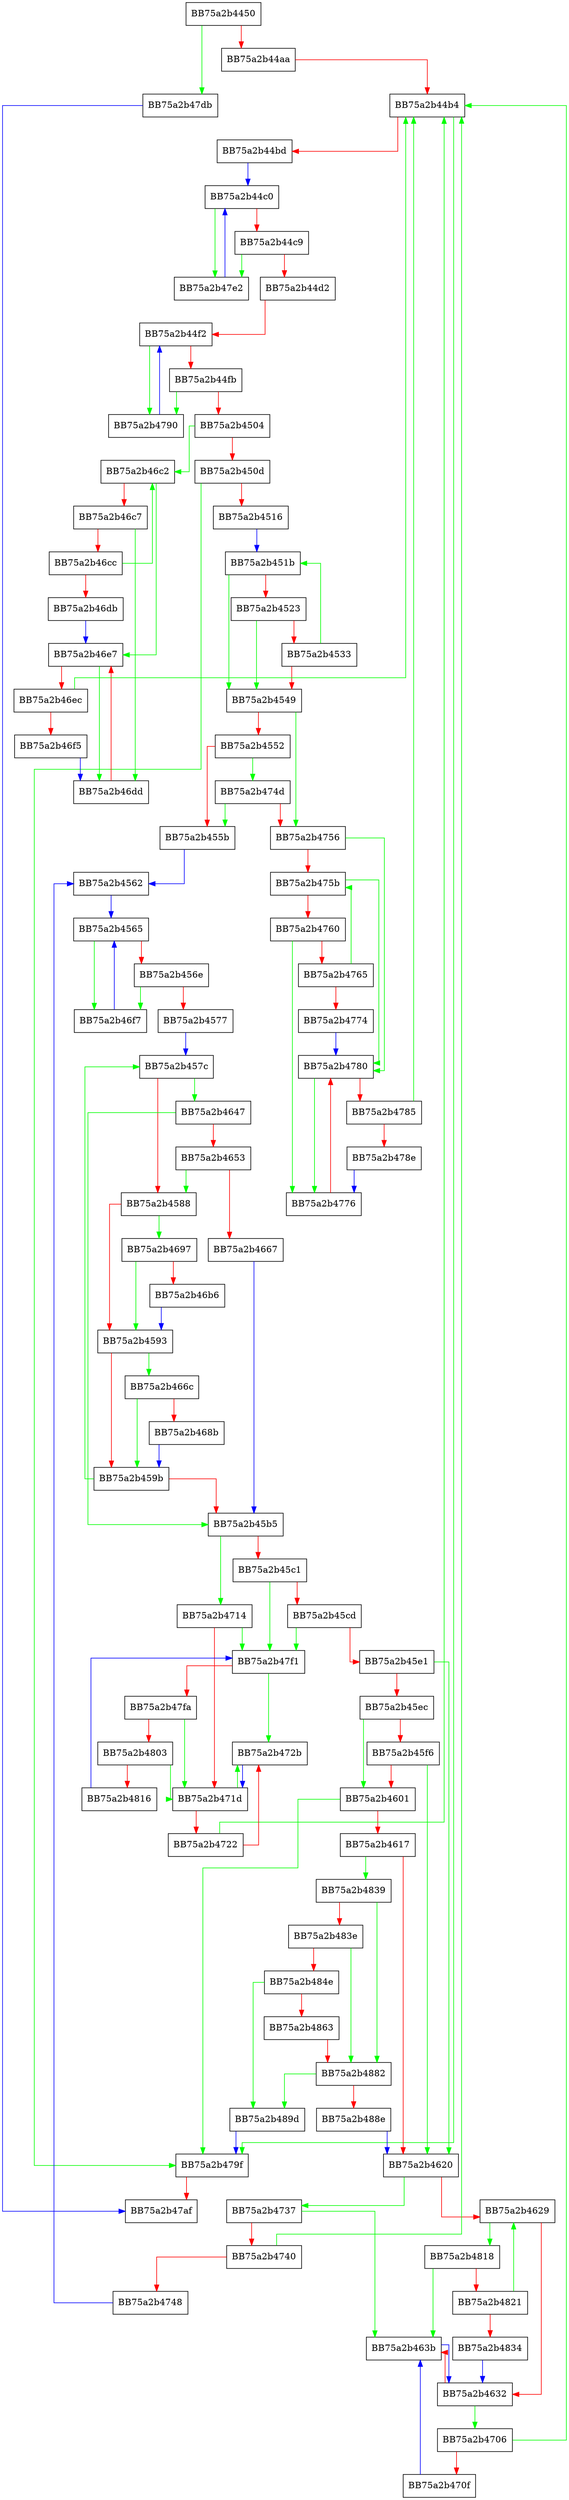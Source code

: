 digraph MPEnumHostsEntries {
  node [shape="box"];
  graph [splines=ortho];
  BB75a2b4450 -> BB75a2b47db [color="green"];
  BB75a2b4450 -> BB75a2b44aa [color="red"];
  BB75a2b44aa -> BB75a2b44b4 [color="red"];
  BB75a2b44b4 -> BB75a2b479f [color="green"];
  BB75a2b44b4 -> BB75a2b44bd [color="red"];
  BB75a2b44bd -> BB75a2b44c0 [color="blue"];
  BB75a2b44c0 -> BB75a2b47e2 [color="green"];
  BB75a2b44c0 -> BB75a2b44c9 [color="red"];
  BB75a2b44c9 -> BB75a2b47e2 [color="green"];
  BB75a2b44c9 -> BB75a2b44d2 [color="red"];
  BB75a2b44d2 -> BB75a2b44f2 [color="red"];
  BB75a2b44f2 -> BB75a2b4790 [color="green"];
  BB75a2b44f2 -> BB75a2b44fb [color="red"];
  BB75a2b44fb -> BB75a2b4790 [color="green"];
  BB75a2b44fb -> BB75a2b4504 [color="red"];
  BB75a2b4504 -> BB75a2b46c2 [color="green"];
  BB75a2b4504 -> BB75a2b450d [color="red"];
  BB75a2b450d -> BB75a2b479f [color="green"];
  BB75a2b450d -> BB75a2b4516 [color="red"];
  BB75a2b4516 -> BB75a2b451b [color="blue"];
  BB75a2b451b -> BB75a2b4549 [color="green"];
  BB75a2b451b -> BB75a2b4523 [color="red"];
  BB75a2b4523 -> BB75a2b4549 [color="green"];
  BB75a2b4523 -> BB75a2b4533 [color="red"];
  BB75a2b4533 -> BB75a2b451b [color="green"];
  BB75a2b4533 -> BB75a2b4549 [color="red"];
  BB75a2b4549 -> BB75a2b4756 [color="green"];
  BB75a2b4549 -> BB75a2b4552 [color="red"];
  BB75a2b4552 -> BB75a2b474d [color="green"];
  BB75a2b4552 -> BB75a2b455b [color="red"];
  BB75a2b455b -> BB75a2b4562 [color="blue"];
  BB75a2b4562 -> BB75a2b4565 [color="blue"];
  BB75a2b4565 -> BB75a2b46f7 [color="green"];
  BB75a2b4565 -> BB75a2b456e [color="red"];
  BB75a2b456e -> BB75a2b46f7 [color="green"];
  BB75a2b456e -> BB75a2b4577 [color="red"];
  BB75a2b4577 -> BB75a2b457c [color="blue"];
  BB75a2b457c -> BB75a2b4647 [color="green"];
  BB75a2b457c -> BB75a2b4588 [color="red"];
  BB75a2b4588 -> BB75a2b4697 [color="green"];
  BB75a2b4588 -> BB75a2b4593 [color="red"];
  BB75a2b4593 -> BB75a2b466c [color="green"];
  BB75a2b4593 -> BB75a2b459b [color="red"];
  BB75a2b459b -> BB75a2b457c [color="green"];
  BB75a2b459b -> BB75a2b45b5 [color="red"];
  BB75a2b45b5 -> BB75a2b4714 [color="green"];
  BB75a2b45b5 -> BB75a2b45c1 [color="red"];
  BB75a2b45c1 -> BB75a2b47f1 [color="green"];
  BB75a2b45c1 -> BB75a2b45cd [color="red"];
  BB75a2b45cd -> BB75a2b47f1 [color="green"];
  BB75a2b45cd -> BB75a2b45e1 [color="red"];
  BB75a2b45e1 -> BB75a2b4620 [color="green"];
  BB75a2b45e1 -> BB75a2b45ec [color="red"];
  BB75a2b45ec -> BB75a2b4601 [color="green"];
  BB75a2b45ec -> BB75a2b45f6 [color="red"];
  BB75a2b45f6 -> BB75a2b4620 [color="green"];
  BB75a2b45f6 -> BB75a2b4601 [color="red"];
  BB75a2b4601 -> BB75a2b479f [color="green"];
  BB75a2b4601 -> BB75a2b4617 [color="red"];
  BB75a2b4617 -> BB75a2b4839 [color="green"];
  BB75a2b4617 -> BB75a2b4620 [color="red"];
  BB75a2b4620 -> BB75a2b4737 [color="green"];
  BB75a2b4620 -> BB75a2b4629 [color="red"];
  BB75a2b4629 -> BB75a2b4818 [color="green"];
  BB75a2b4629 -> BB75a2b4632 [color="red"];
  BB75a2b4632 -> BB75a2b4706 [color="green"];
  BB75a2b4632 -> BB75a2b463b [color="red"];
  BB75a2b463b -> BB75a2b4632 [color="blue"];
  BB75a2b4647 -> BB75a2b45b5 [color="green"];
  BB75a2b4647 -> BB75a2b4653 [color="red"];
  BB75a2b4653 -> BB75a2b4588 [color="green"];
  BB75a2b4653 -> BB75a2b4667 [color="red"];
  BB75a2b4667 -> BB75a2b45b5 [color="blue"];
  BB75a2b466c -> BB75a2b459b [color="green"];
  BB75a2b466c -> BB75a2b468b [color="red"];
  BB75a2b468b -> BB75a2b459b [color="blue"];
  BB75a2b4697 -> BB75a2b4593 [color="green"];
  BB75a2b4697 -> BB75a2b46b6 [color="red"];
  BB75a2b46b6 -> BB75a2b4593 [color="blue"];
  BB75a2b46c2 -> BB75a2b46e7 [color="green"];
  BB75a2b46c2 -> BB75a2b46c7 [color="red"];
  BB75a2b46c7 -> BB75a2b46dd [color="green"];
  BB75a2b46c7 -> BB75a2b46cc [color="red"];
  BB75a2b46cc -> BB75a2b46c2 [color="green"];
  BB75a2b46cc -> BB75a2b46db [color="red"];
  BB75a2b46db -> BB75a2b46e7 [color="blue"];
  BB75a2b46dd -> BB75a2b46e7 [color="red"];
  BB75a2b46e7 -> BB75a2b46dd [color="green"];
  BB75a2b46e7 -> BB75a2b46ec [color="red"];
  BB75a2b46ec -> BB75a2b44b4 [color="green"];
  BB75a2b46ec -> BB75a2b46f5 [color="red"];
  BB75a2b46f5 -> BB75a2b46dd [color="blue"];
  BB75a2b46f7 -> BB75a2b4565 [color="blue"];
  BB75a2b4706 -> BB75a2b44b4 [color="green"];
  BB75a2b4706 -> BB75a2b470f [color="red"];
  BB75a2b470f -> BB75a2b463b [color="blue"];
  BB75a2b4714 -> BB75a2b47f1 [color="green"];
  BB75a2b4714 -> BB75a2b471d [color="red"];
  BB75a2b471d -> BB75a2b472b [color="green"];
  BB75a2b471d -> BB75a2b4722 [color="red"];
  BB75a2b4722 -> BB75a2b44b4 [color="green"];
  BB75a2b4722 -> BB75a2b472b [color="red"];
  BB75a2b472b -> BB75a2b471d [color="blue"];
  BB75a2b4737 -> BB75a2b463b [color="green"];
  BB75a2b4737 -> BB75a2b4740 [color="red"];
  BB75a2b4740 -> BB75a2b44b4 [color="green"];
  BB75a2b4740 -> BB75a2b4748 [color="red"];
  BB75a2b4748 -> BB75a2b4562 [color="blue"];
  BB75a2b474d -> BB75a2b455b [color="green"];
  BB75a2b474d -> BB75a2b4756 [color="red"];
  BB75a2b4756 -> BB75a2b4780 [color="green"];
  BB75a2b4756 -> BB75a2b475b [color="red"];
  BB75a2b475b -> BB75a2b4780 [color="green"];
  BB75a2b475b -> BB75a2b4760 [color="red"];
  BB75a2b4760 -> BB75a2b4776 [color="green"];
  BB75a2b4760 -> BB75a2b4765 [color="red"];
  BB75a2b4765 -> BB75a2b475b [color="green"];
  BB75a2b4765 -> BB75a2b4774 [color="red"];
  BB75a2b4774 -> BB75a2b4780 [color="blue"];
  BB75a2b4776 -> BB75a2b4780 [color="red"];
  BB75a2b4780 -> BB75a2b4776 [color="green"];
  BB75a2b4780 -> BB75a2b4785 [color="red"];
  BB75a2b4785 -> BB75a2b44b4 [color="green"];
  BB75a2b4785 -> BB75a2b478e [color="red"];
  BB75a2b478e -> BB75a2b4776 [color="blue"];
  BB75a2b4790 -> BB75a2b44f2 [color="blue"];
  BB75a2b479f -> BB75a2b47af [color="red"];
  BB75a2b47db -> BB75a2b47af [color="blue"];
  BB75a2b47e2 -> BB75a2b44c0 [color="blue"];
  BB75a2b47f1 -> BB75a2b472b [color="green"];
  BB75a2b47f1 -> BB75a2b47fa [color="red"];
  BB75a2b47fa -> BB75a2b471d [color="green"];
  BB75a2b47fa -> BB75a2b4803 [color="red"];
  BB75a2b4803 -> BB75a2b471d [color="green"];
  BB75a2b4803 -> BB75a2b4816 [color="red"];
  BB75a2b4816 -> BB75a2b47f1 [color="blue"];
  BB75a2b4818 -> BB75a2b463b [color="green"];
  BB75a2b4818 -> BB75a2b4821 [color="red"];
  BB75a2b4821 -> BB75a2b4629 [color="green"];
  BB75a2b4821 -> BB75a2b4834 [color="red"];
  BB75a2b4834 -> BB75a2b4632 [color="blue"];
  BB75a2b4839 -> BB75a2b4882 [color="green"];
  BB75a2b4839 -> BB75a2b483e [color="red"];
  BB75a2b483e -> BB75a2b4882 [color="green"];
  BB75a2b483e -> BB75a2b484e [color="red"];
  BB75a2b484e -> BB75a2b489d [color="green"];
  BB75a2b484e -> BB75a2b4863 [color="red"];
  BB75a2b4863 -> BB75a2b4882 [color="red"];
  BB75a2b4882 -> BB75a2b489d [color="green"];
  BB75a2b4882 -> BB75a2b488e [color="red"];
  BB75a2b488e -> BB75a2b4620 [color="blue"];
  BB75a2b489d -> BB75a2b479f [color="blue"];
}